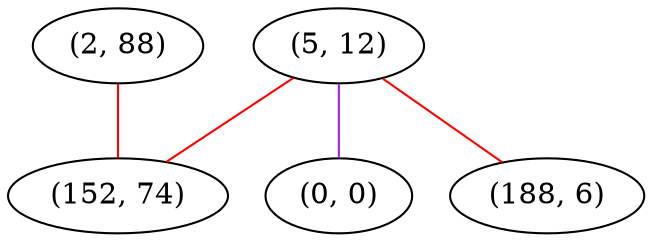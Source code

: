 graph "" {
"(2, 88)";
"(5, 12)";
"(0, 0)";
"(152, 74)";
"(188, 6)";
"(2, 88)" -- "(152, 74)"  [color=red, key=0, weight=1];
"(5, 12)" -- "(0, 0)"  [color=purple, key=0, weight=4];
"(5, 12)" -- "(152, 74)"  [color=red, key=0, weight=1];
"(5, 12)" -- "(188, 6)"  [color=red, key=0, weight=1];
}

